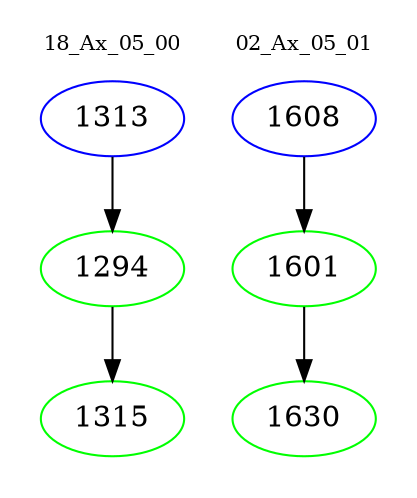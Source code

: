 digraph{
subgraph cluster_0 {
color = white
label = "18_Ax_05_00";
fontsize=10;
T0_1313 [label="1313", color="blue"]
T0_1313 -> T0_1294 [color="black"]
T0_1294 [label="1294", color="green"]
T0_1294 -> T0_1315 [color="black"]
T0_1315 [label="1315", color="green"]
}
subgraph cluster_1 {
color = white
label = "02_Ax_05_01";
fontsize=10;
T1_1608 [label="1608", color="blue"]
T1_1608 -> T1_1601 [color="black"]
T1_1601 [label="1601", color="green"]
T1_1601 -> T1_1630 [color="black"]
T1_1630 [label="1630", color="green"]
}
}
